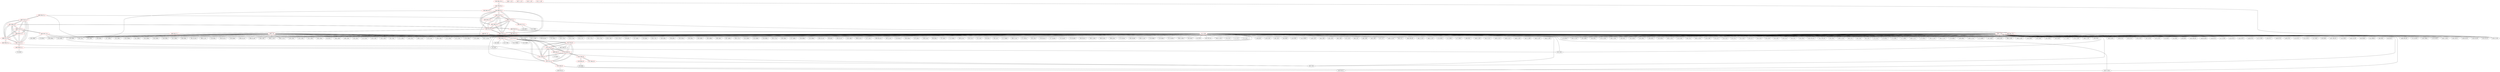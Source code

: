 graph {
	468 [label="(468) R37_T1" color=red]
	43 [label="(43) R207"]
	40 [label="(40) U201"]
	473 [label="(473) T19_T1"]
	469 [label="(469) R38_T1" color=red]
	60 [label="(60) U303"]
	77 [label="(77) R307"]
	474 [label="(474) T20_T1"]
	470 [label="(470) R39_T1" color=red]
	450 [label="(450) R1312"]
	455 [label="(455) U1303"]
	452 [label="(452) R1311"]
	475 [label="(475) T21_T1"]
	471 [label="(471) R40_T1" color=red]
	478 [label="(478) R80_P3"]
	472 [label="(472) T18_T1"]
	475 [label="(475) T21_T1"]
	474 [label="(474) T20_T1"]
	473 [label="(473) T19_T1"]
	472 [label="(472) T18_T1" color=red]
	467 [label="(467) R36_T1"]
	478 [label="(478) R80_P3"]
	475 [label="(475) T21_T1"]
	474 [label="(474) T20_T1"]
	473 [label="(473) T19_T1"]
	471 [label="(471) R40_T1"]
	473 [label="(473) T19_T1" color=red]
	468 [label="(468) R37_T1"]
	478 [label="(478) R80_P3"]
	472 [label="(472) T18_T1"]
	475 [label="(475) T21_T1"]
	474 [label="(474) T20_T1"]
	471 [label="(471) R40_T1"]
	474 [label="(474) T20_T1" color=red]
	469 [label="(469) R38_T1"]
	478 [label="(478) R80_P3"]
	472 [label="(472) T18_T1"]
	475 [label="(475) T21_T1"]
	473 [label="(473) T19_T1"]
	471 [label="(471) R40_T1"]
	475 [label="(475) T21_T1" color=red]
	470 [label="(470) R39_T1"]
	478 [label="(478) R80_P3"]
	472 [label="(472) T18_T1"]
	474 [label="(474) T20_T1"]
	473 [label="(473) T19_T1"]
	471 [label="(471) R40_T1"]
	476 [label="(476) T80_P3" color=red]
	477 [label="(477) R81_P3"]
	479 [label="(479) R82_P3"]
	478 [label="(478) R80_P3"]
	477 [label="(477) R81_P3" color=red]
	60 [label="(60) U303"]
	476 [label="(476) T80_P3"]
	478 [label="(478) R80_P3" color=red]
	472 [label="(472) T18_T1"]
	475 [label="(475) T21_T1"]
	474 [label="(474) T20_T1"]
	473 [label="(473) T19_T1"]
	471 [label="(471) R40_T1"]
	476 [label="(476) T80_P3"]
	479 [label="(479) R82_P3" color=red]
	78 [label="(78) R308"]
	476 [label="(476) T80_P3"]
	480 [label="(480) R36_T1_2" color=red]
	381 [label="(381) U1001"]
	40 [label="(40) U201"]
	485 [label="(485) T18_T1_2"]
	481 [label="(481) R37_T1_2" color=red]
	249 [label="(249) D803"]
	255 [label="(255) K802"]
	239 [label="(239) Q802"]
	282 [label="(282) R802"]
	486 [label="(486) T19_T1_2"]
	482 [label="(482) R38_T1_2" color=red]
	50 [label="(50) U302"]
	74 [label="(74) R303"]
	487 [label="(487) T20_T1_2"]
	483 [label="(483) R39_T1_2" color=red]
	51 [label="(51) J301"]
	488 [label="(488) T21_T1_2"]
	484 [label="(484) R40_T1_2" color=red]
	491 [label="(491) R80_P3_2"]
	485 [label="(485) T18_T1_2"]
	488 [label="(488) T21_T1_2"]
	487 [label="(487) T20_T1_2"]
	486 [label="(486) T19_T1_2"]
	485 [label="(485) T18_T1_2" color=red]
	487 [label="(487) T20_T1_2"]
	486 [label="(486) T19_T1_2"]
	488 [label="(488) T21_T1_2"]
	480 [label="(480) R36_T1_2"]
	491 [label="(491) R80_P3_2"]
	484 [label="(484) R40_T1_2"]
	486 [label="(486) T19_T1_2" color=red]
	487 [label="(487) T20_T1_2"]
	485 [label="(485) T18_T1_2"]
	488 [label="(488) T21_T1_2"]
	481 [label="(481) R37_T1_2"]
	491 [label="(491) R80_P3_2"]
	484 [label="(484) R40_T1_2"]
	487 [label="(487) T20_T1_2" color=red]
	486 [label="(486) T19_T1_2"]
	485 [label="(485) T18_T1_2"]
	488 [label="(488) T21_T1_2"]
	482 [label="(482) R38_T1_2"]
	491 [label="(491) R80_P3_2"]
	484 [label="(484) R40_T1_2"]
	488 [label="(488) T21_T1_2" color=red]
	487 [label="(487) T20_T1_2"]
	486 [label="(486) T19_T1_2"]
	485 [label="(485) T18_T1_2"]
	483 [label="(483) R39_T1_2"]
	491 [label="(491) R80_P3_2"]
	484 [label="(484) R40_T1_2"]
	489 [label="(489) T80_P3_2" color=red]
	490 [label="(490) R81_P3_2"]
	492 [label="(492) R82_P3_2"]
	491 [label="(491) R80_P3_2"]
	490 [label="(490) R81_P3_2" color=red]
	434 [label="(434) U1302"]
	489 [label="(489) T80_P3_2"]
	491 [label="(491) R80_P3_2" color=red]
	485 [label="(485) T18_T1_2"]
	488 [label="(488) T21_T1_2"]
	487 [label="(487) T20_T1_2"]
	486 [label="(486) T19_T1_2"]
	484 [label="(484) R40_T1_2"]
	489 [label="(489) T80_P3_2"]
	492 [label="(492) R82_P3_2" color=red]
	457 [label="(457) U1301"]
	489 [label="(489) T80_P3_2"]
	493 [label="(493) R36_T1_3" color=red]
	457 [label="(457) U1301"]
	498 [label="(498) T18_T1_3"]
	494 [label="(494) R37_T1_3" color=red]
	152 [label="(152) R602"]
	156 [label="(156) J603"]
	499 [label="(499) T19_T1_3"]
	495 [label="(495) R38_T1_3" color=red]
	312 [label="(312) C902"]
	314 [label="(314) FB902"]
	313 [label="(313) D907"]
	342 [label="(342) J901"]
	500 [label="(500) T20_T1_3"]
	496 [label="(496) R39_T1_3" color=red]
	40 [label="(40) U201"]
	75 [label="(75) R304"]
	501 [label="(501) T21_T1_3"]
	497 [label="(497) R40_T1_3" color=red]
	504 [label="(504) R80_P3_3"]
	498 [label="(498) T18_T1_3"]
	501 [label="(501) T21_T1_3"]
	500 [label="(500) T20_T1_3"]
	499 [label="(499) T19_T1_3"]
	498 [label="(498) T18_T1_3" color=red]
	500 [label="(500) T20_T1_3"]
	499 [label="(499) T19_T1_3"]
	501 [label="(501) T21_T1_3"]
	493 [label="(493) R36_T1_3"]
	504 [label="(504) R80_P3_3"]
	497 [label="(497) R40_T1_3"]
	499 [label="(499) T19_T1_3" color=red]
	500 [label="(500) T20_T1_3"]
	498 [label="(498) T18_T1_3"]
	501 [label="(501) T21_T1_3"]
	494 [label="(494) R37_T1_3"]
	504 [label="(504) R80_P3_3"]
	497 [label="(497) R40_T1_3"]
	500 [label="(500) T20_T1_3" color=red]
	499 [label="(499) T19_T1_3"]
	498 [label="(498) T18_T1_3"]
	501 [label="(501) T21_T1_3"]
	495 [label="(495) R38_T1_3"]
	504 [label="(504) R80_P3_3"]
	497 [label="(497) R40_T1_3"]
	501 [label="(501) T21_T1_3" color=red]
	500 [label="(500) T20_T1_3"]
	499 [label="(499) T19_T1_3"]
	498 [label="(498) T18_T1_3"]
	496 [label="(496) R39_T1_3"]
	504 [label="(504) R80_P3_3"]
	497 [label="(497) R40_T1_3"]
	502 [label="(502) T80_P3_3" color=red]
	503 [label="(503) R81_P3_3"]
	505 [label="(505) R82_P3_3"]
	504 [label="(504) R80_P3_3"]
	503 [label="(503) R81_P3_3" color=red]
	434 [label="(434) U1302"]
	502 [label="(502) T80_P3_3"]
	504 [label="(504) R80_P3_3" color=red]
	498 [label="(498) T18_T1_3"]
	501 [label="(501) T21_T1_3"]
	500 [label="(500) T20_T1_3"]
	499 [label="(499) T19_T1_3"]
	497 [label="(497) R40_T1_3"]
	502 [label="(502) T80_P3_3"]
	505 [label="(505) R82_P3_3" color=red]
	40 [label="(40) U201"]
	502 [label="(502) T80_P3_3"]
	506 [label="(506) +1.5V" color=red]
	507 [label="(507) +1.2V" color=red]
	508 [label="(508) +5V" color=red]
	396 [label="(396) D1106"]
	231 [label="(231) D807"]
	260 [label="(260) U801"]
	406 [label="(406) C1106"]
	384 [label="(384) U1101"]
	250 [label="(250) C801"]
	150 [label="(150) TH603"]
	101 [label="(101) U403"]
	241 [label="(241) D808"]
	242 [label="(242) D806"]
	243 [label="(243) D804"]
	244 [label="(244) D802"]
	251 [label="(251) C805"]
	247 [label="(247) D805"]
	248 [label="(248) D801"]
	249 [label="(249) D803"]
	391 [label="(391) D1104"]
	263 [label="(263) C802"]
	264 [label="(264) C806"]
	266 [label="(266) U802"]
	386 [label="(386) L1101"]
	93 [label="(93) C402"]
	113 [label="(113) C401"]
	118 [label="(118) R401"]
	400 [label="(400) U1102"]
	103 [label="(103) C405"]
	102 [label="(102) C409"]
	92 [label="(92) U401"]
	395 [label="(395) R1101"]
	272 [label="(272) U803"]
	140 [label="(140) C501"]
	100 [label="(100) R406"]
	389 [label="(389) C1102"]
	255 [label="(255) K802"]
	399 [label="(399) D1103"]
	254 [label="(254) K801"]
	270 [label="(270) C807"]
	256 [label="(256) K803"]
	269 [label="(269) C803"]
	275 [label="(275) C804"]
	257 [label="(257) K804"]
	137 [label="(137) U501"]
	278 [label="(278) U804"]
	276 [label="(276) C808"]
	471 [label="(471) R40_T1"]
	509 [label="(509) +3.3V" color=red]
	174 [label="(174) D611"]
	455 [label="(455) U1303"]
	172 [label="(172) D607"]
	381 [label="(381) U1001"]
	171 [label="(171) D605"]
	452 [label="(452) R1311"]
	443 [label="(443) C1317"]
	449 [label="(449) FB1302"]
	175 [label="(175) D614"]
	451 [label="(451) C1318"]
	441 [label="(441) C1315"]
	170 [label="(170) D603"]
	169 [label="(169) D602"]
	440 [label="(440) C1314"]
	173 [label="(173) D609"]
	372 [label="(372) R1003"]
	167 [label="(167) D632"]
	436 [label="(436) J1303"]
	380 [label="(380) C1002"]
	369 [label="(369) U1002"]
	184 [label="(184) D604"]
	149 [label="(149) TH601"]
	165 [label="(165) D630"]
	182 [label="(182) D626"]
	183 [label="(183) D629"]
	376 [label="(376) R1005"]
	177 [label="(177) D615"]
	379 [label="(379) C1003"]
	446 [label="(446) C1302"]
	168 [label="(168) D601"]
	176 [label="(176) D618"]
	442 [label="(442) C1316"]
	185 [label="(185) D606"]
	361 [label="(361) R1011"]
	458 [label="(458) R1301"]
	164 [label="(164) D627"]
	454 [label="(454) R1309"]
	453 [label="(453) R1310"]
	370 [label="(370) U1003"]
	382 [label="(382) C1001"]
	160 [label="(160) D617"]
	360 [label="(360) Q1001"]
	161 [label="(161) D619"]
	162 [label="(162) D621"]
	457 [label="(457) U1301"]
	166 [label="(166) D631"]
	163 [label="(163) D624"]
	40 [label="(40) U201"]
	463 [label="(463) C1301"]
	119 [label="(119) U402"]
	46 [label="(46) C201"]
	198 [label="(198) R718"]
	203 [label="(203) R719"]
	202 [label="(202) D703"]
	207 [label="(207) D704"]
	462 [label="(462) U1305"]
	197 [label="(197) D702"]
	126 [label="(126) C406"]
	25 [label="(25) C227"]
	23 [label="(23) C223"]
	22 [label="(22) C221"]
	21 [label="(21) C218"]
	20 [label="(20) C217"]
	24 [label="(24) C224"]
	35 [label="(35) C230"]
	32 [label="(32) R202"]
	31 [label="(31) R201"]
	19 [label="(19) C205"]
	18 [label="(18) C214"]
	14 [label="(14) C231"]
	28 [label="(28) R206"]
	433 [label="(433) FB1301"]
	430 [label="(430) R1304"]
	218 [label="(218) R722"]
	217 [label="(217) D706"]
	223 [label="(223) R723"]
	222 [label="(222) D707"]
	228 [label="(228) R724"]
	227 [label="(227) D708"]
	434 [label="(434) U1302"]
	193 [label="(193) R717"]
	45 [label="(45) U202"]
	208 [label="(208) R720"]
	190 [label="(190) D701"]
	213 [label="(213) R721"]
	212 [label="(212) D705"]
	400 [label="(400) U1102"]
	57 [label="(57) D302"]
	56 [label="(56) R306"]
	410 [label="(410) TP1101"]
	397 [label="(397) FB1101"]
	411 [label="(411) TP1102"]
	142 [label="(142) R502"]
	50 [label="(50) U302"]
	51 [label="(51) J301"]
	54 [label="(54) U301"]
	402 [label="(402) D1108"]
	90 [label="(90) FB303"]
	60 [label="(60) U303"]
	91 [label="(91) FB304"]
	390 [label="(390) C1103"]
	69 [label="(69) C312"]
	63 [label="(63) C302"]
	62 [label="(62) C301"]
	84 [label="(84) R301"]
	83 [label="(83) R316"]
	72 [label="(72) C313"]
	510 [label="(510) +1.0V" color=red]
	511 [label="(511) +1.8V" color=red]
	512 [label="(512) GND" color=red]
	184 [label="(184) D604"]
	185 [label="(185) D606"]
	54 [label="(54) U301"]
	148 [label="(148) J502"]
	139 [label="(139) C502"]
	58 [label="(58) C303"]
	169 [label="(169) D602"]
	59 [label="(59) R309"]
	140 [label="(140) C501"]
	143 [label="(143) R501"]
	141 [label="(141) FB502"]
	146 [label="(146) C503"]
	60 [label="(60) U303"]
	137 [label="(137) U501"]
	50 [label="(50) U302"]
	64 [label="(64) C304"]
	63 [label="(63) C302"]
	62 [label="(62) C301"]
	167 [label="(167) D632"]
	166 [label="(166) D631"]
	65 [label="(65) C305"]
	182 [label="(182) D626"]
	168 [label="(168) D601"]
	441 [label="(441) C1315"]
	68 [label="(68) C309"]
	67 [label="(67) C310"]
	66 [label="(66) C307"]
	48 [label="(48) C306"]
	174 [label="(174) D611"]
	49 [label="(49) C308"]
	173 [label="(173) D609"]
	172 [label="(172) D607"]
	171 [label="(171) D605"]
	170 [label="(170) D603"]
	87 [label="(87) C317"]
	86 [label="(86) C311"]
	183 [label="(183) D629"]
	175 [label="(175) D614"]
	463 [label="(463) C1301"]
	462 [label="(462) U1305"]
	464 [label="(464) FB1303"]
	461 [label="(461) C1319"]
	460 [label="(460) C1310"]
	272 [label="(272) U803"]
	274 [label="(274) D812"]
	271 [label="(271) R812"]
	251 [label="(251) C805"]
	277 [label="(277) R813"]
	276 [label="(276) C808"]
	275 [label="(275) C804"]
	278 [label="(278) U804"]
	268 [label="(268) D811"]
	269 [label="(269) C803"]
	270 [label="(270) C807"]
	451 [label="(451) C1318"]
	456 [label="(456) C1305"]
	455 [label="(455) U1303"]
	431 [label="(431) C1311"]
	434 [label="(434) U1302"]
	440 [label="(440) C1314"]
	439 [label="(439) C1313"]
	438 [label="(438) C1312"]
	448 [label="(448) C1303"]
	447 [label="(447) C1308"]
	445 [label="(445) C1307"]
	444 [label="(444) C1306"]
	443 [label="(443) C1317"]
	442 [label="(442) C1316"]
	446 [label="(446) C1302"]
	436 [label="(436) J1303"]
	457 [label="(457) U1301"]
	459 [label="(459) J1302"]
	432 [label="(432) C1309"]
	429 [label="(429) R1303"]
	252 [label="(252) R810"]
	220 [label="(220) C706"]
	210 [label="(210) C704"]
	225 [label="(225) C707"]
	191 [label="(191) U701"]
	192 [label="(192) U702"]
	230 [label="(230) C708"]
	215 [label="(215) C705"]
	158 [label="(158) J601"]
	157 [label="(157) J604"]
	165 [label="(165) D630"]
	164 [label="(164) D627"]
	163 [label="(163) D624"]
	162 [label="(162) D621"]
	161 [label="(161) D619"]
	160 [label="(160) D617"]
	155 [label="(155) J602"]
	177 [label="(177) D615"]
	176 [label="(176) D618"]
	195 [label="(195) C701"]
	240 [label="(240) Q801"]
	250 [label="(250) C801"]
	246 [label="(246) J805"]
	262 [label="(262) D810"]
	263 [label="(263) C802"]
	264 [label="(264) C806"]
	265 [label="(265) R811"]
	266 [label="(266) U802"]
	260 [label="(260) U801"]
	284 [label="(284) Q805"]
	285 [label="(285) Q806"]
	286 [label="(286) Q807"]
	287 [label="(287) Q808"]
	200 [label="(200) C702"]
	232 [label="(232) D809"]
	233 [label="(233) R808"]
	234 [label="(234) R805"]
	205 [label="(205) C703"]
	239 [label="(239) Q802"]
	238 [label="(238) Q803"]
	237 [label="(237) Q804"]
	236 [label="(236) R806"]
	235 [label="(235) R804"]
	394 [label="(394) D1105"]
	400 [label="(400) U1102"]
	99 [label="(99) J402"]
	393 [label="(393) D1107"]
	128 [label="(128) C408"]
	101 [label="(101) U403"]
	92 [label="(92) U401"]
	93 [label="(93) C402"]
	388 [label="(388) D1102"]
	126 [label="(126) C406"]
	127 [label="(127) C407"]
	398 [label="(398) FB1102"]
	407 [label="(407) J1102"]
	102 [label="(102) C409"]
	103 [label="(103) C405"]
	116 [label="(116) R410"]
	106 [label="(106) D404"]
	107 [label="(107) J403"]
	109 [label="(109) C410"]
	96 [label="(96) D402"]
	97 [label="(97) D403"]
	396 [label="(396) D1106"]
	112 [label="(112) R402"]
	409 [label="(409) J1101"]
	113 [label="(113) C401"]
	24 [label="(24) C224"]
	25 [label="(25) C227"]
	26 [label="(26) C210"]
	14 [label="(14) C231"]
	390 [label="(390) C1103"]
	23 [label="(23) C223"]
	40 [label="(40) U201"]
	21 [label="(21) C218"]
	15 [label="(15) C203"]
	18 [label="(18) C214"]
	29 [label="(29) X202"]
	30 [label="(30) C207"]
	35 [label="(35) C230"]
	19 [label="(19) C205"]
	20 [label="(20) C217"]
	22 [label="(22) C221"]
	389 [label="(389) C1102"]
	119 [label="(119) U402"]
	117 [label="(117) R409"]
	384 [label="(384) U1101"]
	385 [label="(385) C1101"]
	37 [label="(37) SW201"]
	39 [label="(39) C204"]
	378 [label="(378) R1014"]
	377 [label="(377) R1004"]
	379 [label="(379) C1003"]
	375 [label="(375) R1007"]
	374 [label="(374) R1006"]
	363 [label="(363) R1015"]
	365 [label="(365) C1004"]
	366 [label="(366) D1001"]
	370 [label="(370) U1003"]
	369 [label="(369) U1002"]
	368 [label="(368) J1001"]
	373 [label="(373) R1001"]
	383 [label="(383) R1009"]
	406 [label="(406) C1106"]
	405 [label="(405) C1105"]
	382 [label="(382) C1001"]
	381 [label="(381) U1001"]
	380 [label="(380) C1002"]
	134 [label="(134) R408"]
	411 [label="(411) TP1102"]
	410 [label="(410) TP1101"]
	135 [label="(135) R403"]
	371 [label="(371) R1002"]
	364 [label="(364) C1005"]
	69 [label="(69) C312"]
	42 [label="(42) D203"]
	46 [label="(46) C201"]
	41 [label="(41) D202"]
	45 [label="(45) U202"]
	401 [label="(401) BT1101"]
	403 [label="(403) C1104"]
	70 [label="(70) C314"]
	71 [label="(71) C315"]
	72 [label="(72) C313"]
	73 [label="(73) C316"]
	474 [label="(474) T20_T1"]
	473 [label="(473) T19_T1"]
	472 [label="(472) T18_T1"]
	475 [label="(475) T21_T1"]
	468 -- 43
	468 -- 40
	468 -- 473
	469 -- 60
	469 -- 77
	469 -- 474
	470 -- 450
	470 -- 455
	470 -- 452
	470 -- 475
	471 -- 478
	471 -- 472
	471 -- 475
	471 -- 474
	471 -- 473
	472 -- 467
	472 -- 478
	472 -- 475
	472 -- 474
	472 -- 473
	472 -- 471
	473 -- 468
	473 -- 478
	473 -- 472
	473 -- 475
	473 -- 474
	473 -- 471
	474 -- 469
	474 -- 478
	474 -- 472
	474 -- 475
	474 -- 473
	474 -- 471
	475 -- 470
	475 -- 478
	475 -- 472
	475 -- 474
	475 -- 473
	475 -- 471
	476 -- 477
	476 -- 479
	476 -- 478
	477 -- 60
	477 -- 476
	478 -- 472
	478 -- 475
	478 -- 474
	478 -- 473
	478 -- 471
	478 -- 476
	479 -- 78
	479 -- 476
	480 -- 381
	480 -- 40
	480 -- 485
	481 -- 249
	481 -- 255
	481 -- 239
	481 -- 282
	481 -- 486
	482 -- 50
	482 -- 74
	482 -- 487
	483 -- 51
	483 -- 488
	484 -- 491
	484 -- 485
	484 -- 488
	484 -- 487
	484 -- 486
	485 -- 487
	485 -- 486
	485 -- 488
	485 -- 480
	485 -- 491
	485 -- 484
	486 -- 487
	486 -- 485
	486 -- 488
	486 -- 481
	486 -- 491
	486 -- 484
	487 -- 486
	487 -- 485
	487 -- 488
	487 -- 482
	487 -- 491
	487 -- 484
	488 -- 487
	488 -- 486
	488 -- 485
	488 -- 483
	488 -- 491
	488 -- 484
	489 -- 490
	489 -- 492
	489 -- 491
	490 -- 434
	490 -- 489
	491 -- 485
	491 -- 488
	491 -- 487
	491 -- 486
	491 -- 484
	491 -- 489
	492 -- 457
	492 -- 489
	493 -- 457
	493 -- 498
	494 -- 152
	494 -- 156
	494 -- 499
	495 -- 312
	495 -- 314
	495 -- 313
	495 -- 342
	495 -- 500
	496 -- 40
	496 -- 75
	496 -- 501
	497 -- 504
	497 -- 498
	497 -- 501
	497 -- 500
	497 -- 499
	498 -- 500
	498 -- 499
	498 -- 501
	498 -- 493
	498 -- 504
	498 -- 497
	499 -- 500
	499 -- 498
	499 -- 501
	499 -- 494
	499 -- 504
	499 -- 497
	500 -- 499
	500 -- 498
	500 -- 501
	500 -- 495
	500 -- 504
	500 -- 497
	501 -- 500
	501 -- 499
	501 -- 498
	501 -- 496
	501 -- 504
	501 -- 497
	502 -- 503
	502 -- 505
	502 -- 504
	503 -- 434
	503 -- 502
	504 -- 498
	504 -- 501
	504 -- 500
	504 -- 499
	504 -- 497
	504 -- 502
	505 -- 40
	505 -- 502
	508 -- 396
	508 -- 231
	508 -- 260
	508 -- 406
	508 -- 384
	508 -- 250
	508 -- 150
	508 -- 101
	508 -- 241
	508 -- 242
	508 -- 243
	508 -- 244
	508 -- 251
	508 -- 247
	508 -- 248
	508 -- 249
	508 -- 391
	508 -- 263
	508 -- 264
	508 -- 266
	508 -- 386
	508 -- 93
	508 -- 113
	508 -- 118
	508 -- 400
	508 -- 103
	508 -- 102
	508 -- 92
	508 -- 395
	508 -- 272
	508 -- 140
	508 -- 100
	508 -- 389
	508 -- 255
	508 -- 399
	508 -- 254
	508 -- 270
	508 -- 256
	508 -- 269
	508 -- 275
	508 -- 257
	508 -- 137
	508 -- 278
	508 -- 276
	508 -- 471
	509 -- 174
	509 -- 455
	509 -- 172
	509 -- 381
	509 -- 171
	509 -- 452
	509 -- 443
	509 -- 449
	509 -- 175
	509 -- 451
	509 -- 441
	509 -- 170
	509 -- 169
	509 -- 440
	509 -- 173
	509 -- 372
	509 -- 167
	509 -- 436
	509 -- 380
	509 -- 369
	509 -- 184
	509 -- 149
	509 -- 165
	509 -- 182
	509 -- 183
	509 -- 376
	509 -- 177
	509 -- 379
	509 -- 446
	509 -- 168
	509 -- 176
	509 -- 442
	509 -- 185
	509 -- 361
	509 -- 458
	509 -- 164
	509 -- 454
	509 -- 453
	509 -- 370
	509 -- 382
	509 -- 160
	509 -- 360
	509 -- 161
	509 -- 162
	509 -- 457
	509 -- 166
	509 -- 163
	509 -- 40
	509 -- 463
	509 -- 119
	509 -- 46
	509 -- 198
	509 -- 203
	509 -- 202
	509 -- 207
	509 -- 462
	509 -- 197
	509 -- 126
	509 -- 25
	509 -- 23
	509 -- 22
	509 -- 21
	509 -- 20
	509 -- 24
	509 -- 35
	509 -- 32
	509 -- 31
	509 -- 19
	509 -- 18
	509 -- 14
	509 -- 28
	509 -- 433
	509 -- 430
	509 -- 218
	509 -- 217
	509 -- 223
	509 -- 222
	509 -- 228
	509 -- 227
	509 -- 434
	509 -- 193
	509 -- 45
	509 -- 208
	509 -- 190
	509 -- 213
	509 -- 212
	509 -- 400
	509 -- 57
	509 -- 56
	509 -- 410
	509 -- 397
	509 -- 411
	509 -- 142
	509 -- 50
	509 -- 51
	509 -- 54
	509 -- 402
	509 -- 90
	509 -- 60
	509 -- 91
	509 -- 390
	509 -- 69
	509 -- 63
	509 -- 62
	509 -- 84
	509 -- 83
	509 -- 72
	512 -- 184
	512 -- 185
	512 -- 54
	512 -- 148
	512 -- 139
	512 -- 58
	512 -- 169
	512 -- 59
	512 -- 140
	512 -- 143
	512 -- 141
	512 -- 146
	512 -- 60
	512 -- 137
	512 -- 50
	512 -- 64
	512 -- 63
	512 -- 62
	512 -- 167
	512 -- 166
	512 -- 65
	512 -- 182
	512 -- 168
	512 -- 441
	512 -- 68
	512 -- 67
	512 -- 66
	512 -- 48
	512 -- 174
	512 -- 49
	512 -- 173
	512 -- 172
	512 -- 171
	512 -- 170
	512 -- 87
	512 -- 86
	512 -- 183
	512 -- 175
	512 -- 463
	512 -- 462
	512 -- 464
	512 -- 461
	512 -- 460
	512 -- 272
	512 -- 274
	512 -- 271
	512 -- 251
	512 -- 277
	512 -- 276
	512 -- 275
	512 -- 278
	512 -- 268
	512 -- 269
	512 -- 270
	512 -- 451
	512 -- 456
	512 -- 455
	512 -- 431
	512 -- 434
	512 -- 440
	512 -- 439
	512 -- 438
	512 -- 448
	512 -- 447
	512 -- 445
	512 -- 444
	512 -- 443
	512 -- 442
	512 -- 446
	512 -- 436
	512 -- 457
	512 -- 459
	512 -- 432
	512 -- 429
	512 -- 252
	512 -- 220
	512 -- 210
	512 -- 225
	512 -- 191
	512 -- 192
	512 -- 230
	512 -- 215
	512 -- 158
	512 -- 157
	512 -- 165
	512 -- 164
	512 -- 163
	512 -- 162
	512 -- 161
	512 -- 160
	512 -- 155
	512 -- 177
	512 -- 176
	512 -- 195
	512 -- 240
	512 -- 250
	512 -- 246
	512 -- 262
	512 -- 263
	512 -- 264
	512 -- 265
	512 -- 266
	512 -- 260
	512 -- 284
	512 -- 285
	512 -- 286
	512 -- 287
	512 -- 200
	512 -- 232
	512 -- 233
	512 -- 234
	512 -- 205
	512 -- 239
	512 -- 238
	512 -- 237
	512 -- 236
	512 -- 235
	512 -- 394
	512 -- 400
	512 -- 99
	512 -- 393
	512 -- 128
	512 -- 101
	512 -- 92
	512 -- 93
	512 -- 388
	512 -- 126
	512 -- 127
	512 -- 398
	512 -- 407
	512 -- 102
	512 -- 103
	512 -- 116
	512 -- 106
	512 -- 107
	512 -- 109
	512 -- 96
	512 -- 97
	512 -- 396
	512 -- 112
	512 -- 409
	512 -- 113
	512 -- 24
	512 -- 25
	512 -- 26
	512 -- 14
	512 -- 390
	512 -- 23
	512 -- 40
	512 -- 21
	512 -- 15
	512 -- 18
	512 -- 29
	512 -- 30
	512 -- 35
	512 -- 19
	512 -- 20
	512 -- 22
	512 -- 389
	512 -- 119
	512 -- 117
	512 -- 384
	512 -- 385
	512 -- 37
	512 -- 39
	512 -- 378
	512 -- 377
	512 -- 379
	512 -- 375
	512 -- 374
	512 -- 363
	512 -- 365
	512 -- 366
	512 -- 370
	512 -- 369
	512 -- 368
	512 -- 373
	512 -- 383
	512 -- 406
	512 -- 405
	512 -- 382
	512 -- 381
	512 -- 380
	512 -- 134
	512 -- 411
	512 -- 410
	512 -- 135
	512 -- 371
	512 -- 364
	512 -- 69
	512 -- 42
	512 -- 46
	512 -- 41
	512 -- 45
	512 -- 401
	512 -- 403
	512 -- 70
	512 -- 71
	512 -- 72
	512 -- 73
	512 -- 474
	512 -- 473
	512 -- 472
	512 -- 475
}
